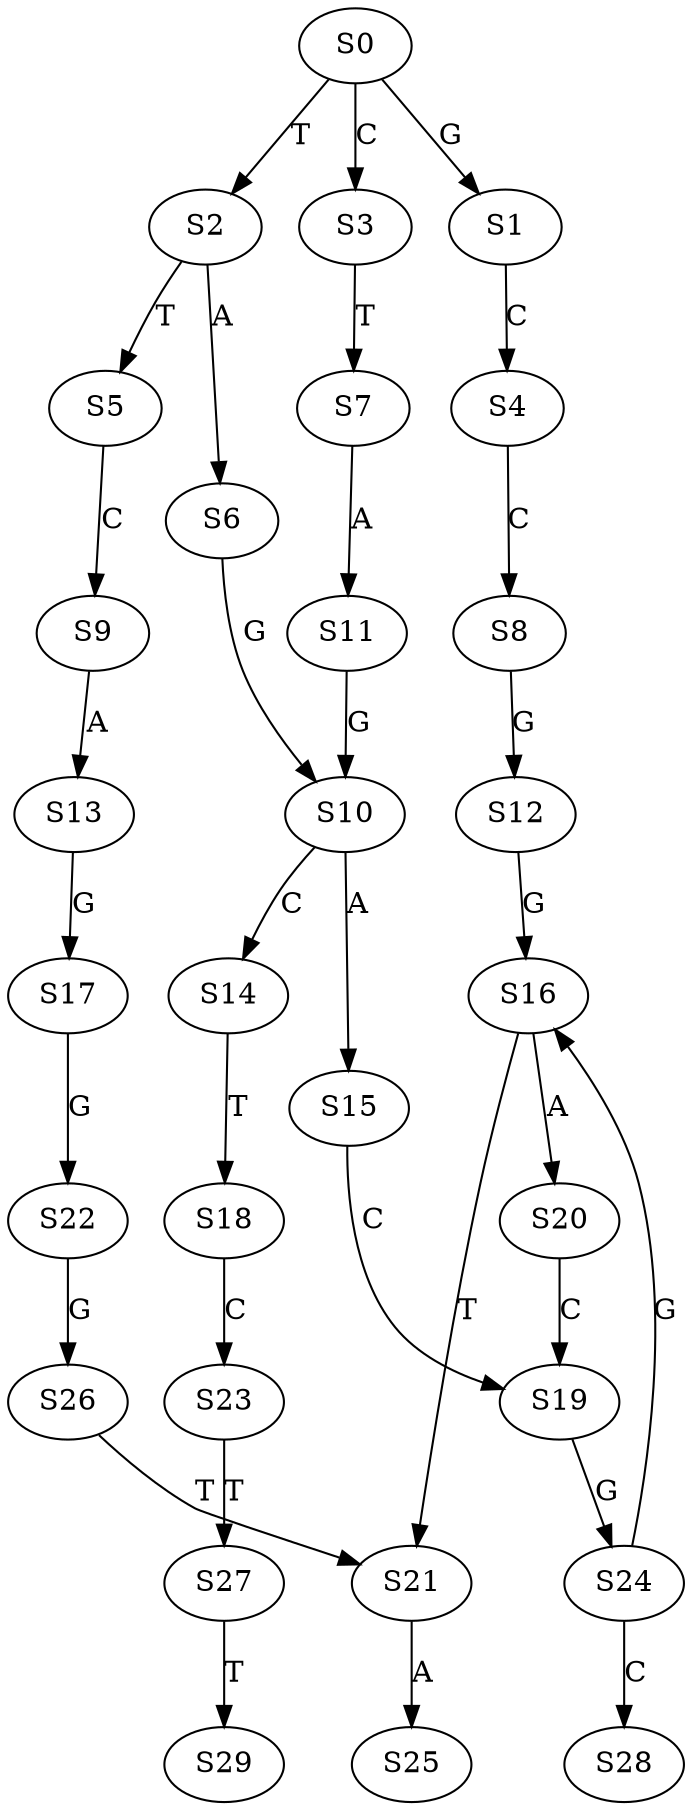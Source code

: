strict digraph  {
	S0 -> S1 [ label = G ];
	S0 -> S2 [ label = T ];
	S0 -> S3 [ label = C ];
	S1 -> S4 [ label = C ];
	S2 -> S5 [ label = T ];
	S2 -> S6 [ label = A ];
	S3 -> S7 [ label = T ];
	S4 -> S8 [ label = C ];
	S5 -> S9 [ label = C ];
	S6 -> S10 [ label = G ];
	S7 -> S11 [ label = A ];
	S8 -> S12 [ label = G ];
	S9 -> S13 [ label = A ];
	S10 -> S14 [ label = C ];
	S10 -> S15 [ label = A ];
	S11 -> S10 [ label = G ];
	S12 -> S16 [ label = G ];
	S13 -> S17 [ label = G ];
	S14 -> S18 [ label = T ];
	S15 -> S19 [ label = C ];
	S16 -> S20 [ label = A ];
	S16 -> S21 [ label = T ];
	S17 -> S22 [ label = G ];
	S18 -> S23 [ label = C ];
	S19 -> S24 [ label = G ];
	S20 -> S19 [ label = C ];
	S21 -> S25 [ label = A ];
	S22 -> S26 [ label = G ];
	S23 -> S27 [ label = T ];
	S24 -> S28 [ label = C ];
	S24 -> S16 [ label = G ];
	S26 -> S21 [ label = T ];
	S27 -> S29 [ label = T ];
}
